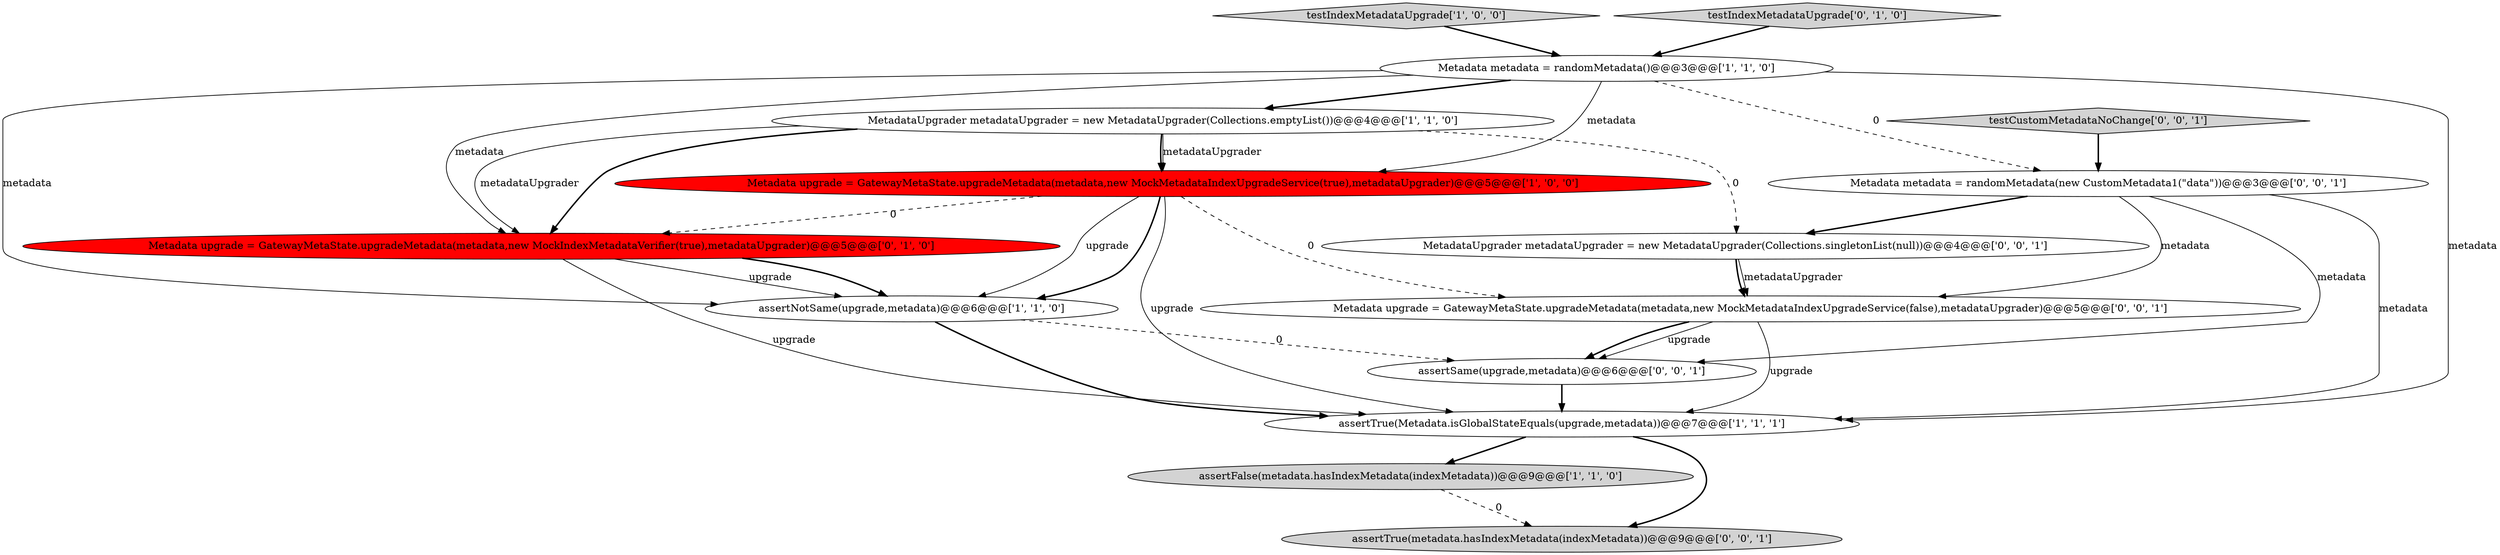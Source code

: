 digraph {
0 [style = filled, label = "testIndexMetadataUpgrade['1', '0', '0']", fillcolor = lightgray, shape = diamond image = "AAA0AAABBB1BBB"];
5 [style = filled, label = "Metadata upgrade = GatewayMetaState.upgradeMetadata(metadata,new MockMetadataIndexUpgradeService(true),metadataUpgrader)@@@5@@@['1', '0', '0']", fillcolor = red, shape = ellipse image = "AAA1AAABBB1BBB"];
10 [style = filled, label = "testCustomMetadataNoChange['0', '0', '1']", fillcolor = lightgray, shape = diamond image = "AAA0AAABBB3BBB"];
11 [style = filled, label = "Metadata metadata = randomMetadata(new CustomMetadata1(\"data\"))@@@3@@@['0', '0', '1']", fillcolor = white, shape = ellipse image = "AAA0AAABBB3BBB"];
14 [style = filled, label = "Metadata upgrade = GatewayMetaState.upgradeMetadata(metadata,new MockMetadataIndexUpgradeService(false),metadataUpgrader)@@@5@@@['0', '0', '1']", fillcolor = white, shape = ellipse image = "AAA0AAABBB3BBB"];
1 [style = filled, label = "MetadataUpgrader metadataUpgrader = new MetadataUpgrader(Collections.emptyList())@@@4@@@['1', '1', '0']", fillcolor = white, shape = ellipse image = "AAA0AAABBB1BBB"];
3 [style = filled, label = "assertTrue(Metadata.isGlobalStateEquals(upgrade,metadata))@@@7@@@['1', '1', '1']", fillcolor = white, shape = ellipse image = "AAA0AAABBB1BBB"];
6 [style = filled, label = "assertNotSame(upgrade,metadata)@@@6@@@['1', '1', '0']", fillcolor = white, shape = ellipse image = "AAA0AAABBB1BBB"];
7 [style = filled, label = "Metadata upgrade = GatewayMetaState.upgradeMetadata(metadata,new MockIndexMetadataVerifier(true),metadataUpgrader)@@@5@@@['0', '1', '0']", fillcolor = red, shape = ellipse image = "AAA1AAABBB2BBB"];
8 [style = filled, label = "testIndexMetadataUpgrade['0', '1', '0']", fillcolor = lightgray, shape = diamond image = "AAA0AAABBB2BBB"];
13 [style = filled, label = "MetadataUpgrader metadataUpgrader = new MetadataUpgrader(Collections.singletonList(null))@@@4@@@['0', '0', '1']", fillcolor = white, shape = ellipse image = "AAA0AAABBB3BBB"];
4 [style = filled, label = "assertFalse(metadata.hasIndexMetadata(indexMetadata))@@@9@@@['1', '1', '0']", fillcolor = lightgray, shape = ellipse image = "AAA0AAABBB1BBB"];
9 [style = filled, label = "assertTrue(metadata.hasIndexMetadata(indexMetadata))@@@9@@@['0', '0', '1']", fillcolor = lightgray, shape = ellipse image = "AAA0AAABBB3BBB"];
2 [style = filled, label = "Metadata metadata = randomMetadata()@@@3@@@['1', '1', '0']", fillcolor = white, shape = ellipse image = "AAA0AAABBB1BBB"];
12 [style = filled, label = "assertSame(upgrade,metadata)@@@6@@@['0', '0', '1']", fillcolor = white, shape = ellipse image = "AAA0AAABBB3BBB"];
1->5 [style = bold, label=""];
6->3 [style = bold, label=""];
2->3 [style = solid, label="metadata"];
5->14 [style = dashed, label="0"];
7->3 [style = solid, label="upgrade"];
2->1 [style = bold, label=""];
0->2 [style = bold, label=""];
14->12 [style = solid, label="upgrade"];
14->3 [style = solid, label="upgrade"];
3->4 [style = bold, label=""];
1->7 [style = bold, label=""];
6->12 [style = dashed, label="0"];
11->14 [style = solid, label="metadata"];
1->13 [style = dashed, label="0"];
3->9 [style = bold, label=""];
2->7 [style = solid, label="metadata"];
11->12 [style = solid, label="metadata"];
4->9 [style = dashed, label="0"];
2->5 [style = solid, label="metadata"];
5->3 [style = solid, label="upgrade"];
5->6 [style = bold, label=""];
8->2 [style = bold, label=""];
1->5 [style = solid, label="metadataUpgrader"];
13->14 [style = solid, label="metadataUpgrader"];
5->6 [style = solid, label="upgrade"];
14->12 [style = bold, label=""];
11->13 [style = bold, label=""];
7->6 [style = bold, label=""];
2->11 [style = dashed, label="0"];
12->3 [style = bold, label=""];
11->3 [style = solid, label="metadata"];
1->7 [style = solid, label="metadataUpgrader"];
5->7 [style = dashed, label="0"];
13->14 [style = bold, label=""];
7->6 [style = solid, label="upgrade"];
10->11 [style = bold, label=""];
2->6 [style = solid, label="metadata"];
}

